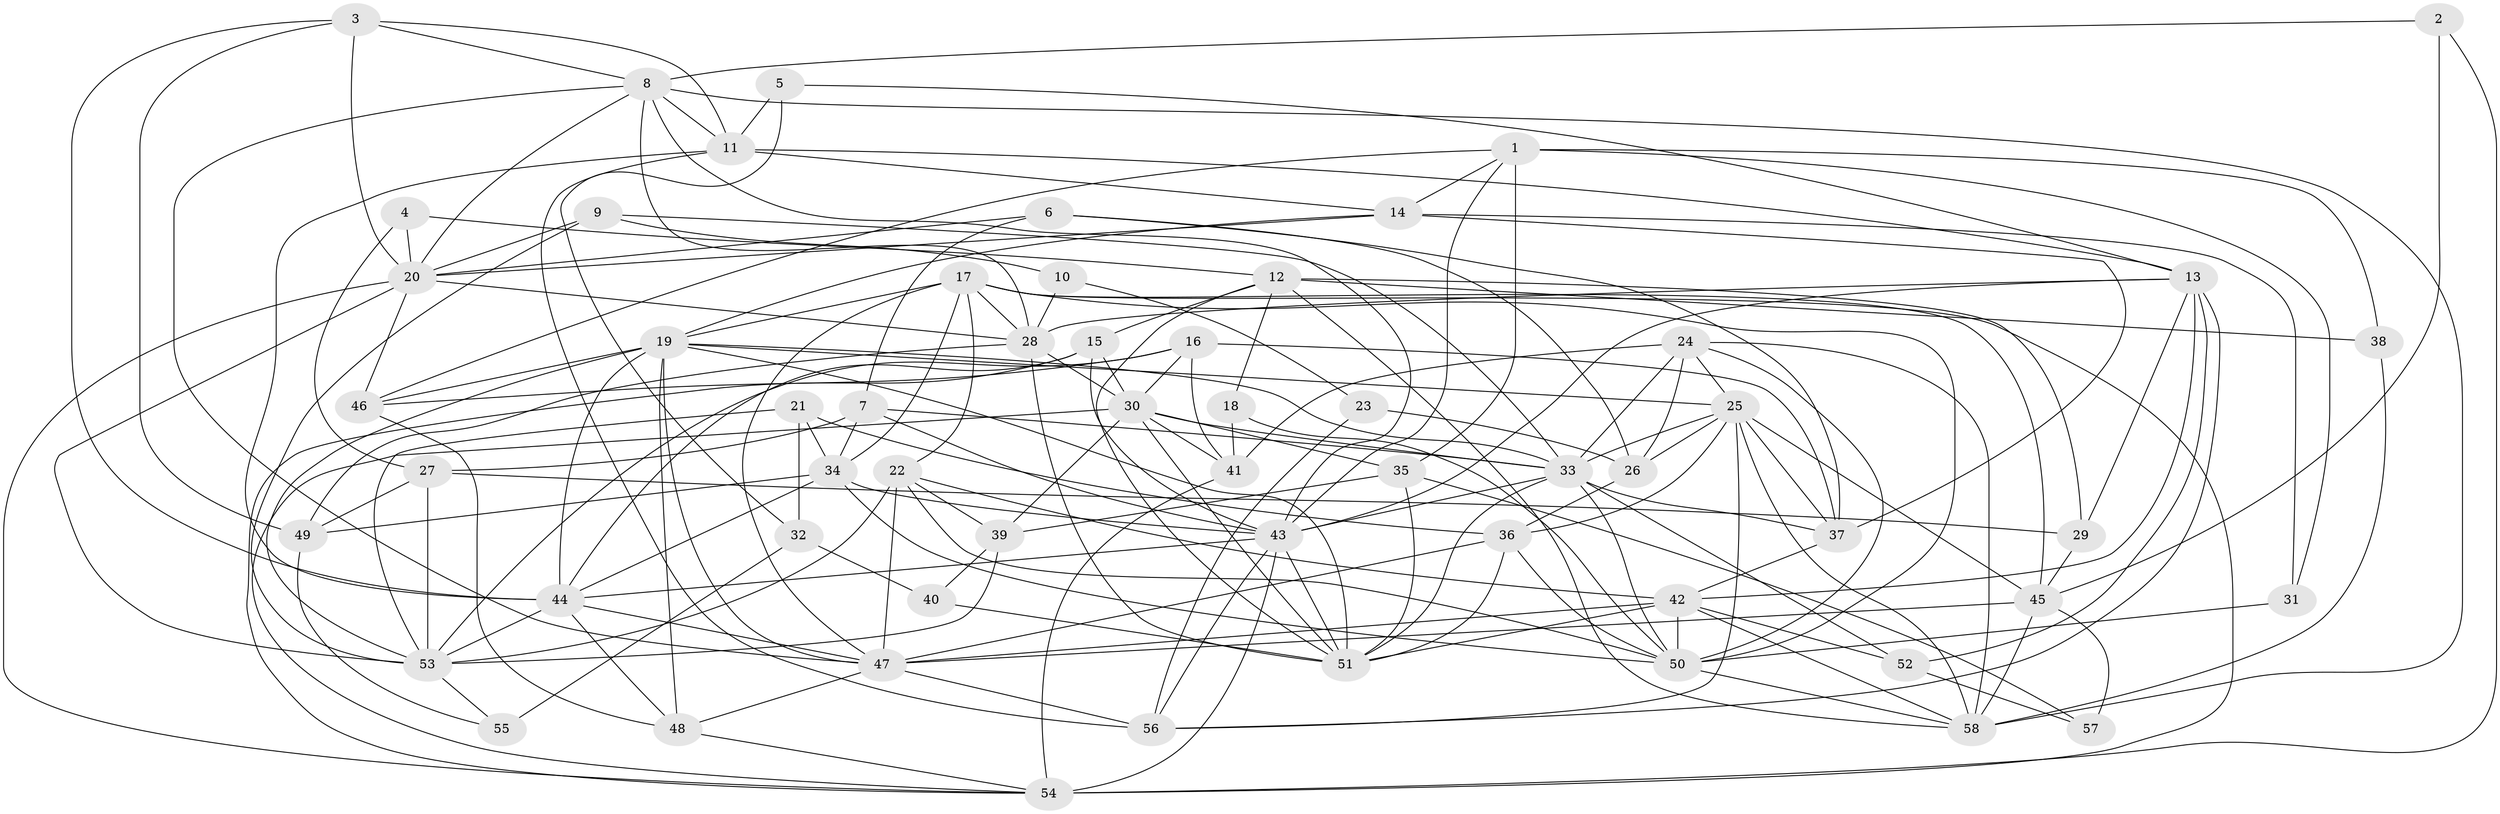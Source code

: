 // original degree distribution, {6: 0.09027777777777778, 2: 0.10416666666666667, 5: 0.16666666666666666, 4: 0.2986111111111111, 3: 0.2916666666666667, 7: 0.041666666666666664, 8: 0.006944444444444444}
// Generated by graph-tools (version 1.1) at 2025/37/03/04/25 23:37:09]
// undirected, 58 vertices, 176 edges
graph export_dot {
  node [color=gray90,style=filled];
  1;
  2;
  3;
  4;
  5;
  6;
  7;
  8;
  9;
  10;
  11;
  12;
  13;
  14;
  15;
  16;
  17;
  18;
  19;
  20;
  21;
  22;
  23;
  24;
  25;
  26;
  27;
  28;
  29;
  30;
  31;
  32;
  33;
  34;
  35;
  36;
  37;
  38;
  39;
  40;
  41;
  42;
  43;
  44;
  45;
  46;
  47;
  48;
  49;
  50;
  51;
  52;
  53;
  54;
  55;
  56;
  57;
  58;
  1 -- 14 [weight=1.0];
  1 -- 31 [weight=1.0];
  1 -- 35 [weight=2.0];
  1 -- 38 [weight=1.0];
  1 -- 43 [weight=1.0];
  1 -- 46 [weight=1.0];
  2 -- 8 [weight=1.0];
  2 -- 45 [weight=1.0];
  2 -- 54 [weight=1.0];
  3 -- 8 [weight=1.0];
  3 -- 11 [weight=1.0];
  3 -- 20 [weight=1.0];
  3 -- 44 [weight=1.0];
  3 -- 49 [weight=1.0];
  4 -- 12 [weight=1.0];
  4 -- 20 [weight=2.0];
  4 -- 27 [weight=1.0];
  5 -- 11 [weight=1.0];
  5 -- 13 [weight=1.0];
  5 -- 32 [weight=1.0];
  6 -- 7 [weight=1.0];
  6 -- 20 [weight=1.0];
  6 -- 26 [weight=1.0];
  6 -- 37 [weight=1.0];
  7 -- 27 [weight=1.0];
  7 -- 33 [weight=1.0];
  7 -- 34 [weight=1.0];
  7 -- 43 [weight=1.0];
  8 -- 11 [weight=1.0];
  8 -- 20 [weight=1.0];
  8 -- 28 [weight=1.0];
  8 -- 43 [weight=1.0];
  8 -- 47 [weight=2.0];
  8 -- 58 [weight=1.0];
  9 -- 10 [weight=1.0];
  9 -- 20 [weight=1.0];
  9 -- 33 [weight=1.0];
  9 -- 53 [weight=1.0];
  10 -- 23 [weight=1.0];
  10 -- 28 [weight=1.0];
  11 -- 13 [weight=1.0];
  11 -- 14 [weight=1.0];
  11 -- 44 [weight=1.0];
  11 -- 56 [weight=1.0];
  12 -- 15 [weight=1.0];
  12 -- 18 [weight=1.0];
  12 -- 29 [weight=1.0];
  12 -- 38 [weight=1.0];
  12 -- 51 [weight=1.0];
  12 -- 58 [weight=1.0];
  13 -- 28 [weight=1.0];
  13 -- 29 [weight=1.0];
  13 -- 42 [weight=1.0];
  13 -- 43 [weight=1.0];
  13 -- 52 [weight=2.0];
  13 -- 56 [weight=1.0];
  14 -- 19 [weight=1.0];
  14 -- 20 [weight=1.0];
  14 -- 31 [weight=1.0];
  14 -- 37 [weight=2.0];
  15 -- 30 [weight=4.0];
  15 -- 43 [weight=1.0];
  15 -- 44 [weight=1.0];
  15 -- 54 [weight=1.0];
  16 -- 30 [weight=1.0];
  16 -- 37 [weight=2.0];
  16 -- 41 [weight=1.0];
  16 -- 46 [weight=1.0];
  16 -- 53 [weight=1.0];
  17 -- 19 [weight=1.0];
  17 -- 22 [weight=1.0];
  17 -- 28 [weight=1.0];
  17 -- 34 [weight=1.0];
  17 -- 45 [weight=1.0];
  17 -- 47 [weight=1.0];
  17 -- 50 [weight=2.0];
  17 -- 54 [weight=2.0];
  18 -- 41 [weight=1.0];
  18 -- 50 [weight=1.0];
  19 -- 25 [weight=1.0];
  19 -- 33 [weight=1.0];
  19 -- 44 [weight=1.0];
  19 -- 46 [weight=1.0];
  19 -- 47 [weight=1.0];
  19 -- 48 [weight=1.0];
  19 -- 51 [weight=1.0];
  19 -- 53 [weight=2.0];
  20 -- 28 [weight=1.0];
  20 -- 46 [weight=1.0];
  20 -- 53 [weight=1.0];
  20 -- 54 [weight=1.0];
  21 -- 32 [weight=2.0];
  21 -- 34 [weight=2.0];
  21 -- 36 [weight=2.0];
  21 -- 53 [weight=1.0];
  22 -- 39 [weight=1.0];
  22 -- 42 [weight=1.0];
  22 -- 47 [weight=2.0];
  22 -- 50 [weight=1.0];
  22 -- 53 [weight=2.0];
  23 -- 26 [weight=1.0];
  23 -- 56 [weight=1.0];
  24 -- 25 [weight=1.0];
  24 -- 26 [weight=1.0];
  24 -- 33 [weight=1.0];
  24 -- 41 [weight=2.0];
  24 -- 50 [weight=1.0];
  24 -- 58 [weight=1.0];
  25 -- 26 [weight=1.0];
  25 -- 33 [weight=1.0];
  25 -- 36 [weight=1.0];
  25 -- 37 [weight=1.0];
  25 -- 45 [weight=1.0];
  25 -- 56 [weight=1.0];
  25 -- 58 [weight=1.0];
  26 -- 36 [weight=1.0];
  27 -- 29 [weight=1.0];
  27 -- 49 [weight=1.0];
  27 -- 53 [weight=1.0];
  28 -- 30 [weight=1.0];
  28 -- 49 [weight=1.0];
  28 -- 51 [weight=1.0];
  29 -- 45 [weight=1.0];
  30 -- 33 [weight=1.0];
  30 -- 35 [weight=1.0];
  30 -- 39 [weight=1.0];
  30 -- 41 [weight=1.0];
  30 -- 51 [weight=1.0];
  30 -- 54 [weight=1.0];
  31 -- 50 [weight=2.0];
  32 -- 40 [weight=1.0];
  32 -- 55 [weight=2.0];
  33 -- 37 [weight=1.0];
  33 -- 43 [weight=1.0];
  33 -- 50 [weight=1.0];
  33 -- 51 [weight=2.0];
  33 -- 52 [weight=1.0];
  34 -- 43 [weight=1.0];
  34 -- 44 [weight=1.0];
  34 -- 49 [weight=1.0];
  34 -- 50 [weight=1.0];
  35 -- 39 [weight=1.0];
  35 -- 51 [weight=1.0];
  35 -- 57 [weight=1.0];
  36 -- 47 [weight=1.0];
  36 -- 50 [weight=1.0];
  36 -- 51 [weight=1.0];
  37 -- 42 [weight=1.0];
  38 -- 58 [weight=1.0];
  39 -- 40 [weight=1.0];
  39 -- 53 [weight=1.0];
  40 -- 51 [weight=1.0];
  41 -- 54 [weight=1.0];
  42 -- 47 [weight=1.0];
  42 -- 50 [weight=1.0];
  42 -- 51 [weight=1.0];
  42 -- 52 [weight=1.0];
  42 -- 58 [weight=1.0];
  43 -- 44 [weight=1.0];
  43 -- 51 [weight=2.0];
  43 -- 54 [weight=1.0];
  43 -- 56 [weight=1.0];
  44 -- 47 [weight=1.0];
  44 -- 48 [weight=1.0];
  44 -- 53 [weight=1.0];
  45 -- 47 [weight=2.0];
  45 -- 57 [weight=1.0];
  45 -- 58 [weight=1.0];
  46 -- 48 [weight=1.0];
  47 -- 48 [weight=1.0];
  47 -- 56 [weight=1.0];
  48 -- 54 [weight=1.0];
  49 -- 55 [weight=1.0];
  50 -- 58 [weight=1.0];
  52 -- 57 [weight=1.0];
  53 -- 55 [weight=1.0];
}
